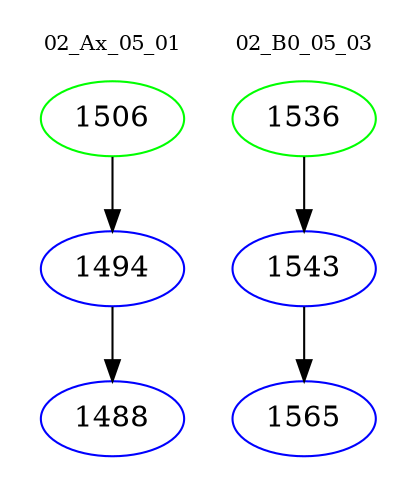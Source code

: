 digraph{
subgraph cluster_0 {
color = white
label = "02_Ax_05_01";
fontsize=10;
T0_1506 [label="1506", color="green"]
T0_1506 -> T0_1494 [color="black"]
T0_1494 [label="1494", color="blue"]
T0_1494 -> T0_1488 [color="black"]
T0_1488 [label="1488", color="blue"]
}
subgraph cluster_1 {
color = white
label = "02_B0_05_03";
fontsize=10;
T1_1536 [label="1536", color="green"]
T1_1536 -> T1_1543 [color="black"]
T1_1543 [label="1543", color="blue"]
T1_1543 -> T1_1565 [color="black"]
T1_1565 [label="1565", color="blue"]
}
}
